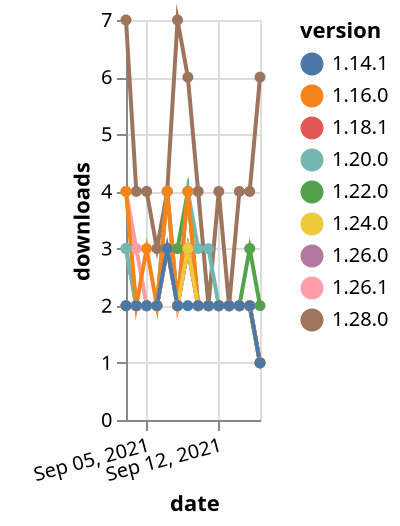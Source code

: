 {"$schema": "https://vega.github.io/schema/vega-lite/v5.json", "description": "A simple bar chart with embedded data.", "data": {"values": [{"date": "2021-09-03", "total": 1753, "delta": 2, "version": "1.22.0"}, {"date": "2021-09-04", "total": 1755, "delta": 2, "version": "1.22.0"}, {"date": "2021-09-05", "total": 1757, "delta": 2, "version": "1.22.0"}, {"date": "2021-09-06", "total": 1759, "delta": 2, "version": "1.22.0"}, {"date": "2021-09-07", "total": 1762, "delta": 3, "version": "1.22.0"}, {"date": "2021-09-08", "total": 1765, "delta": 3, "version": "1.22.0"}, {"date": "2021-09-09", "total": 1769, "delta": 4, "version": "1.22.0"}, {"date": "2021-09-10", "total": 1771, "delta": 2, "version": "1.22.0"}, {"date": "2021-09-11", "total": 1773, "delta": 2, "version": "1.22.0"}, {"date": "2021-09-12", "total": 1775, "delta": 2, "version": "1.22.0"}, {"date": "2021-09-13", "total": 1777, "delta": 2, "version": "1.22.0"}, {"date": "2021-09-14", "total": 1779, "delta": 2, "version": "1.22.0"}, {"date": "2021-09-15", "total": 1782, "delta": 3, "version": "1.22.0"}, {"date": "2021-09-16", "total": 1784, "delta": 2, "version": "1.22.0"}, {"date": "2021-09-03", "total": 488, "delta": 4, "version": "1.26.1"}, {"date": "2021-09-04", "total": 491, "delta": 3, "version": "1.26.1"}, {"date": "2021-09-05", "total": 493, "delta": 2, "version": "1.26.1"}, {"date": "2021-09-06", "total": 495, "delta": 2, "version": "1.26.1"}, {"date": "2021-09-07", "total": 499, "delta": 4, "version": "1.26.1"}, {"date": "2021-09-08", "total": 501, "delta": 2, "version": "1.26.1"}, {"date": "2021-09-09", "total": 504, "delta": 3, "version": "1.26.1"}, {"date": "2021-09-10", "total": 506, "delta": 2, "version": "1.26.1"}, {"date": "2021-09-11", "total": 508, "delta": 2, "version": "1.26.1"}, {"date": "2021-09-12", "total": 510, "delta": 2, "version": "1.26.1"}, {"date": "2021-09-13", "total": 512, "delta": 2, "version": "1.26.1"}, {"date": "2021-09-14", "total": 514, "delta": 2, "version": "1.26.1"}, {"date": "2021-09-15", "total": 516, "delta": 2, "version": "1.26.1"}, {"date": "2021-09-16", "total": 517, "delta": 1, "version": "1.26.1"}, {"date": "2021-09-03", "total": 319, "delta": 7, "version": "1.28.0"}, {"date": "2021-09-04", "total": 323, "delta": 4, "version": "1.28.0"}, {"date": "2021-09-05", "total": 327, "delta": 4, "version": "1.28.0"}, {"date": "2021-09-06", "total": 330, "delta": 3, "version": "1.28.0"}, {"date": "2021-09-07", "total": 334, "delta": 4, "version": "1.28.0"}, {"date": "2021-09-08", "total": 341, "delta": 7, "version": "1.28.0"}, {"date": "2021-09-09", "total": 347, "delta": 6, "version": "1.28.0"}, {"date": "2021-09-10", "total": 351, "delta": 4, "version": "1.28.0"}, {"date": "2021-09-11", "total": 353, "delta": 2, "version": "1.28.0"}, {"date": "2021-09-12", "total": 357, "delta": 4, "version": "1.28.0"}, {"date": "2021-09-13", "total": 359, "delta": 2, "version": "1.28.0"}, {"date": "2021-09-14", "total": 363, "delta": 4, "version": "1.28.0"}, {"date": "2021-09-15", "total": 367, "delta": 4, "version": "1.28.0"}, {"date": "2021-09-16", "total": 373, "delta": 6, "version": "1.28.0"}, {"date": "2021-09-03", "total": 776, "delta": 3, "version": "1.26.0"}, {"date": "2021-09-04", "total": 778, "delta": 2, "version": "1.26.0"}, {"date": "2021-09-05", "total": 780, "delta": 2, "version": "1.26.0"}, {"date": "2021-09-06", "total": 782, "delta": 2, "version": "1.26.0"}, {"date": "2021-09-07", "total": 785, "delta": 3, "version": "1.26.0"}, {"date": "2021-09-08", "total": 787, "delta": 2, "version": "1.26.0"}, {"date": "2021-09-09", "total": 790, "delta": 3, "version": "1.26.0"}, {"date": "2021-09-10", "total": 792, "delta": 2, "version": "1.26.0"}, {"date": "2021-09-11", "total": 794, "delta": 2, "version": "1.26.0"}, {"date": "2021-09-12", "total": 796, "delta": 2, "version": "1.26.0"}, {"date": "2021-09-13", "total": 798, "delta": 2, "version": "1.26.0"}, {"date": "2021-09-14", "total": 800, "delta": 2, "version": "1.26.0"}, {"date": "2021-09-15", "total": 802, "delta": 2, "version": "1.26.0"}, {"date": "2021-09-16", "total": 803, "delta": 1, "version": "1.26.0"}, {"date": "2021-09-03", "total": 2202, "delta": 3, "version": "1.20.0"}, {"date": "2021-09-04", "total": 2204, "delta": 2, "version": "1.20.0"}, {"date": "2021-09-05", "total": 2206, "delta": 2, "version": "1.20.0"}, {"date": "2021-09-06", "total": 2208, "delta": 2, "version": "1.20.0"}, {"date": "2021-09-07", "total": 2212, "delta": 4, "version": "1.20.0"}, {"date": "2021-09-08", "total": 2214, "delta": 2, "version": "1.20.0"}, {"date": "2021-09-09", "total": 2218, "delta": 4, "version": "1.20.0"}, {"date": "2021-09-10", "total": 2221, "delta": 3, "version": "1.20.0"}, {"date": "2021-09-11", "total": 2224, "delta": 3, "version": "1.20.0"}, {"date": "2021-09-12", "total": 2226, "delta": 2, "version": "1.20.0"}, {"date": "2021-09-13", "total": 2228, "delta": 2, "version": "1.20.0"}, {"date": "2021-09-14", "total": 2230, "delta": 2, "version": "1.20.0"}, {"date": "2021-09-15", "total": 2232, "delta": 2, "version": "1.20.0"}, {"date": "2021-09-16", "total": 2233, "delta": 1, "version": "1.20.0"}, {"date": "2021-09-03", "total": 2576, "delta": 4, "version": "1.16.0"}, {"date": "2021-09-04", "total": 2578, "delta": 2, "version": "1.16.0"}, {"date": "2021-09-05", "total": 2581, "delta": 3, "version": "1.16.0"}, {"date": "2021-09-06", "total": 2583, "delta": 2, "version": "1.16.0"}, {"date": "2021-09-07", "total": 2587, "delta": 4, "version": "1.16.0"}, {"date": "2021-09-08", "total": 2589, "delta": 2, "version": "1.16.0"}, {"date": "2021-09-09", "total": 2593, "delta": 4, "version": "1.16.0"}, {"date": "2021-09-10", "total": 2595, "delta": 2, "version": "1.16.0"}, {"date": "2021-09-11", "total": 2597, "delta": 2, "version": "1.16.0"}, {"date": "2021-09-12", "total": 2599, "delta": 2, "version": "1.16.0"}, {"date": "2021-09-13", "total": 2601, "delta": 2, "version": "1.16.0"}, {"date": "2021-09-14", "total": 2603, "delta": 2, "version": "1.16.0"}, {"date": "2021-09-15", "total": 2605, "delta": 2, "version": "1.16.0"}, {"date": "2021-09-16", "total": 2606, "delta": 1, "version": "1.16.0"}, {"date": "2021-09-03", "total": 2169, "delta": 2, "version": "1.18.1"}, {"date": "2021-09-04", "total": 2171, "delta": 2, "version": "1.18.1"}, {"date": "2021-09-05", "total": 2173, "delta": 2, "version": "1.18.1"}, {"date": "2021-09-06", "total": 2175, "delta": 2, "version": "1.18.1"}, {"date": "2021-09-07", "total": 2178, "delta": 3, "version": "1.18.1"}, {"date": "2021-09-08", "total": 2180, "delta": 2, "version": "1.18.1"}, {"date": "2021-09-09", "total": 2183, "delta": 3, "version": "1.18.1"}, {"date": "2021-09-10", "total": 2185, "delta": 2, "version": "1.18.1"}, {"date": "2021-09-11", "total": 2187, "delta": 2, "version": "1.18.1"}, {"date": "2021-09-12", "total": 2189, "delta": 2, "version": "1.18.1"}, {"date": "2021-09-13", "total": 2191, "delta": 2, "version": "1.18.1"}, {"date": "2021-09-14", "total": 2193, "delta": 2, "version": "1.18.1"}, {"date": "2021-09-15", "total": 2195, "delta": 2, "version": "1.18.1"}, {"date": "2021-09-16", "total": 2196, "delta": 1, "version": "1.18.1"}, {"date": "2021-09-03", "total": 1105, "delta": 2, "version": "1.24.0"}, {"date": "2021-09-04", "total": 1107, "delta": 2, "version": "1.24.0"}, {"date": "2021-09-05", "total": 1109, "delta": 2, "version": "1.24.0"}, {"date": "2021-09-06", "total": 1111, "delta": 2, "version": "1.24.0"}, {"date": "2021-09-07", "total": 1114, "delta": 3, "version": "1.24.0"}, {"date": "2021-09-08", "total": 1116, "delta": 2, "version": "1.24.0"}, {"date": "2021-09-09", "total": 1119, "delta": 3, "version": "1.24.0"}, {"date": "2021-09-10", "total": 1121, "delta": 2, "version": "1.24.0"}, {"date": "2021-09-11", "total": 1123, "delta": 2, "version": "1.24.0"}, {"date": "2021-09-12", "total": 1125, "delta": 2, "version": "1.24.0"}, {"date": "2021-09-13", "total": 1127, "delta": 2, "version": "1.24.0"}, {"date": "2021-09-14", "total": 1129, "delta": 2, "version": "1.24.0"}, {"date": "2021-09-15", "total": 1131, "delta": 2, "version": "1.24.0"}, {"date": "2021-09-16", "total": 1132, "delta": 1, "version": "1.24.0"}, {"date": "2021-09-03", "total": 2293, "delta": 2, "version": "1.14.1"}, {"date": "2021-09-04", "total": 2295, "delta": 2, "version": "1.14.1"}, {"date": "2021-09-05", "total": 2297, "delta": 2, "version": "1.14.1"}, {"date": "2021-09-06", "total": 2299, "delta": 2, "version": "1.14.1"}, {"date": "2021-09-07", "total": 2302, "delta": 3, "version": "1.14.1"}, {"date": "2021-09-08", "total": 2304, "delta": 2, "version": "1.14.1"}, {"date": "2021-09-09", "total": 2306, "delta": 2, "version": "1.14.1"}, {"date": "2021-09-10", "total": 2308, "delta": 2, "version": "1.14.1"}, {"date": "2021-09-11", "total": 2310, "delta": 2, "version": "1.14.1"}, {"date": "2021-09-12", "total": 2312, "delta": 2, "version": "1.14.1"}, {"date": "2021-09-13", "total": 2314, "delta": 2, "version": "1.14.1"}, {"date": "2021-09-14", "total": 2316, "delta": 2, "version": "1.14.1"}, {"date": "2021-09-15", "total": 2318, "delta": 2, "version": "1.14.1"}, {"date": "2021-09-16", "total": 2319, "delta": 1, "version": "1.14.1"}]}, "width": "container", "mark": {"type": "line", "point": {"filled": true}}, "encoding": {"x": {"field": "date", "type": "temporal", "timeUnit": "yearmonthdate", "title": "date", "axis": {"labelAngle": -15}}, "y": {"field": "delta", "type": "quantitative", "title": "downloads"}, "color": {"field": "version", "type": "nominal"}, "tooltip": {"field": "delta"}}}
